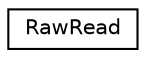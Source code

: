 digraph "Graphical Class Hierarchy"
{
 // LATEX_PDF_SIZE
  edge [fontname="Helvetica",fontsize="10",labelfontname="Helvetica",labelfontsize="10"];
  node [fontname="Helvetica",fontsize="10",shape=record];
  rankdir="LR";
  Node0 [label="RawRead",height=0.2,width=0.4,color="black", fillcolor="white", style="filled",URL="$classRawRead.html",tooltip=" "];
}
